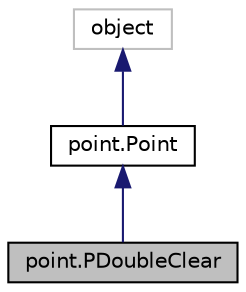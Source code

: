 digraph "point.PDoubleClear"
{
  edge [fontname="Helvetica",fontsize="10",labelfontname="Helvetica",labelfontsize="10"];
  node [fontname="Helvetica",fontsize="10",shape=record];
  Node1 [label="point.PDoubleClear",height=0.2,width=0.4,color="black", fillcolor="grey75", style="filled", fontcolor="black"];
  Node2 -> Node1 [dir="back",color="midnightblue",fontsize="10",style="solid"];
  Node2 [label="point.Point",height=0.2,width=0.4,color="black", fillcolor="white", style="filled",URL="$classpoint_1_1_point.html"];
  Node3 -> Node2 [dir="back",color="midnightblue",fontsize="10",style="solid"];
  Node3 [label="object",height=0.2,width=0.4,color="grey75", fillcolor="white", style="filled"];
}
